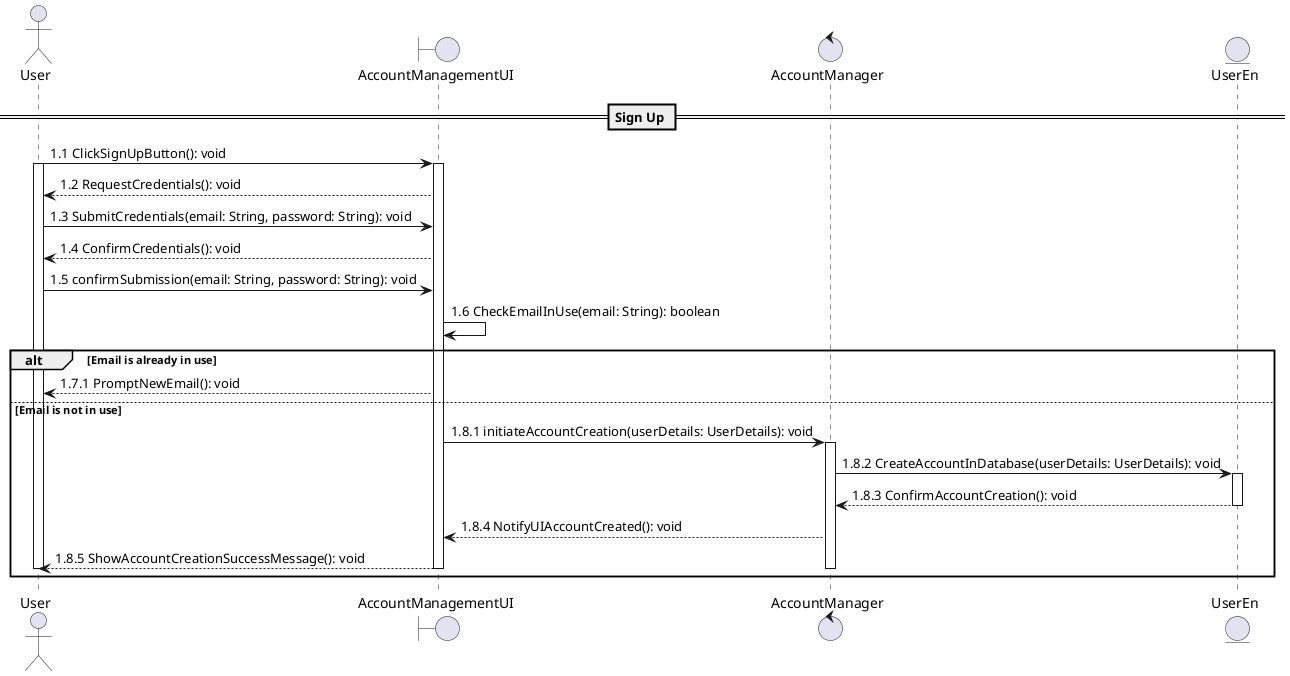 @startuml

' Define participants (classes remain unchanged)
actor User as U
boundary AccountManagementUI as AUI
control AccountManager as AM
entity UserEn as UA

' Step 1: Sign Up
== Sign Up ==
U -> AUI : 1.1 ClickSignUpButton(): void
Activate U
activate AUI
AUI --> U : 1.2 RequestCredentials(): void
U -> AUI : 1.3 SubmitCredentials(email: String, password: String): void
AUI --> U : 1.4 ConfirmCredentials(): void
U -> AUI : 1.5 confirmSubmission(email: String, password: String): void
AUI -> AUI : 1.6 CheckEmailInUse(email: String): boolean
alt Email is already in use
    AUI --> U : 1.7.1 PromptNewEmail(): void
else Email is not in use
    AUI -> AM : 1.8.1 initiateAccountCreation(userDetails: UserDetails): void
    activate AM
    AM -> UA : 1.8.2 CreateAccountInDatabase(userDetails: UserDetails): void
    activate UA
    UA --> AM : 1.8.3 ConfirmAccountCreation(): void
    deactivate UA
    AM --> AUI : 1.8.4 NotifyUIAccountCreated(): void
    AUI --> U : 1.8.5 ShowAccountCreationSuccessMessage(): void
    deactivate AM
    deactivate AUI
    deactivate U
end

@enduml